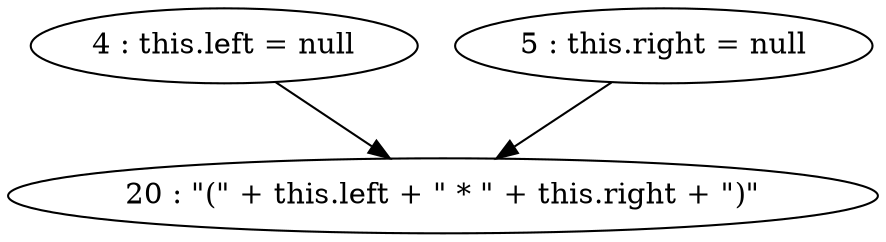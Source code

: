 digraph G {
"4 : this.left = null"
"4 : this.left = null" -> "20 : \"(\" + this.left + \" * \" + this.right + \")\""
"5 : this.right = null"
"5 : this.right = null" -> "20 : \"(\" + this.left + \" * \" + this.right + \")\""
"20 : \"(\" + this.left + \" * \" + this.right + \")\""
}